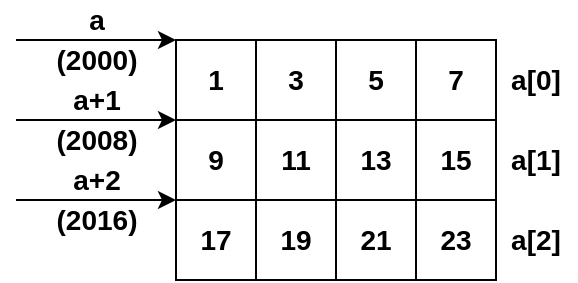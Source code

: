 <mxfile version="14.5.1" type="device"><diagram id="kE4PY5msQzAvJkcB7bM1" name="第 1 页"><mxGraphModel dx="1186" dy="672" grid="1" gridSize="10" guides="1" tooltips="1" connect="1" arrows="1" fold="1" page="1" pageScale="1" pageWidth="827" pageHeight="1169" math="0" shadow="0"><root><mxCell id="0"/><mxCell id="1" parent="0"/><mxCell id="hYh9A1tqdao-_Mzr1u9p-24" value="" style="endArrow=classic;html=1;entryX=0;entryY=0;entryDx=0;entryDy=0;" parent="1" edge="1"><mxGeometry width="50" height="50" relative="1" as="geometry"><mxPoint x="200" y="40" as="sourcePoint"/><mxPoint x="280.0" y="40" as="targetPoint"/></mxGeometry></mxCell><mxCell id="hYh9A1tqdao-_Mzr1u9p-25" value="&lt;span style=&quot;font-size: 14px&quot;&gt;&lt;b&gt;a&lt;/b&gt;&lt;/span&gt;" style="text;html=1;align=center;verticalAlign=middle;resizable=0;points=[];autosize=1;" parent="1" vertex="1"><mxGeometry x="230" y="20" width="20" height="20" as="geometry"/></mxCell><mxCell id="f9D2lOUM6K64jg8UBusP-1" value="&lt;b&gt;&lt;font style=&quot;font-size: 14px&quot;&gt;a[0]&lt;/font&gt;&lt;/b&gt;" style="text;html=1;strokeColor=none;fillColor=none;align=center;verticalAlign=middle;whiteSpace=wrap;rounded=0;" parent="1" vertex="1"><mxGeometry x="440" y="50" width="40" height="20" as="geometry"/></mxCell><mxCell id="f9D2lOUM6K64jg8UBusP-2" value="&lt;b&gt;&lt;font style=&quot;font-size: 14px&quot;&gt;a[1]&lt;/font&gt;&lt;/b&gt;" style="text;html=1;strokeColor=none;fillColor=none;align=center;verticalAlign=middle;whiteSpace=wrap;rounded=0;" parent="1" vertex="1"><mxGeometry x="440" y="90" width="40" height="20" as="geometry"/></mxCell><mxCell id="f9D2lOUM6K64jg8UBusP-3" value="&lt;b&gt;&lt;font style=&quot;font-size: 14px&quot;&gt;a[2]&lt;/font&gt;&lt;/b&gt;" style="text;html=1;strokeColor=none;fillColor=none;align=center;verticalAlign=middle;whiteSpace=wrap;rounded=0;" parent="1" vertex="1"><mxGeometry x="440" y="130" width="40" height="20" as="geometry"/></mxCell><mxCell id="PU_jxnVyfjEOXBHG7zyQ-1" value="" style="endArrow=classic;html=1;entryX=0;entryY=0;entryDx=0;entryDy=0;" edge="1" parent="1"><mxGeometry width="50" height="50" relative="1" as="geometry"><mxPoint x="200.0" y="80" as="sourcePoint"/><mxPoint x="280.0" y="80" as="targetPoint"/></mxGeometry></mxCell><mxCell id="PU_jxnVyfjEOXBHG7zyQ-2" value="" style="endArrow=classic;html=1;entryX=0;entryY=0;entryDx=0;entryDy=0;" edge="1" parent="1"><mxGeometry width="50" height="50" relative="1" as="geometry"><mxPoint x="200.0" y="120.0" as="sourcePoint"/><mxPoint x="280.0" y="120.0" as="targetPoint"/></mxGeometry></mxCell><mxCell id="PU_jxnVyfjEOXBHG7zyQ-3" value="&lt;span style=&quot;font-size: 14px&quot;&gt;&lt;b&gt;a+1&lt;/b&gt;&lt;/span&gt;" style="text;html=1;align=center;verticalAlign=middle;resizable=0;points=[];autosize=1;" vertex="1" parent="1"><mxGeometry x="220" y="60" width="40" height="20" as="geometry"/></mxCell><mxCell id="PU_jxnVyfjEOXBHG7zyQ-4" value="&lt;span style=&quot;font-size: 14px&quot;&gt;&lt;b&gt;a+2&lt;/b&gt;&lt;/span&gt;" style="text;html=1;align=center;verticalAlign=middle;resizable=0;points=[];autosize=1;" vertex="1" parent="1"><mxGeometry x="220" y="100" width="40" height="20" as="geometry"/></mxCell><mxCell id="PU_jxnVyfjEOXBHG7zyQ-5" value="&lt;b&gt;&lt;font style=&quot;font-size: 14px&quot;&gt;(2000)&lt;/font&gt;&lt;/b&gt;" style="text;html=1;align=center;verticalAlign=middle;resizable=0;points=[];autosize=1;" vertex="1" parent="1"><mxGeometry x="210" y="40" width="60" height="20" as="geometry"/></mxCell><mxCell id="PU_jxnVyfjEOXBHG7zyQ-6" value="&lt;b&gt;&lt;font style=&quot;font-size: 14px&quot;&gt;(2008)&lt;/font&gt;&lt;/b&gt;" style="text;html=1;align=center;verticalAlign=middle;resizable=0;points=[];autosize=1;" vertex="1" parent="1"><mxGeometry x="210" y="80" width="60" height="20" as="geometry"/></mxCell><mxCell id="PU_jxnVyfjEOXBHG7zyQ-8" value="&lt;b&gt;&lt;font style=&quot;font-size: 14px&quot;&gt;(2016)&lt;/font&gt;&lt;/b&gt;" style="text;html=1;align=center;verticalAlign=middle;resizable=0;points=[];autosize=1;" vertex="1" parent="1"><mxGeometry x="210" y="120" width="60" height="20" as="geometry"/></mxCell><mxCell id="PU_jxnVyfjEOXBHG7zyQ-9" value="&lt;b&gt;&lt;font style=&quot;font-size: 14px&quot;&gt;1&lt;/font&gt;&lt;/b&gt;" style="rounded=0;whiteSpace=wrap;html=1;" vertex="1" parent="1"><mxGeometry x="280" y="40" width="40" height="40" as="geometry"/></mxCell><mxCell id="PU_jxnVyfjEOXBHG7zyQ-10" value="&lt;b&gt;&lt;font style=&quot;font-size: 14px&quot;&gt;3&lt;/font&gt;&lt;/b&gt;" style="rounded=0;whiteSpace=wrap;html=1;" vertex="1" parent="1"><mxGeometry x="320" y="40" width="40" height="40" as="geometry"/></mxCell><mxCell id="PU_jxnVyfjEOXBHG7zyQ-11" value="&lt;b&gt;&lt;font style=&quot;font-size: 14px&quot;&gt;5&lt;/font&gt;&lt;/b&gt;" style="rounded=0;whiteSpace=wrap;html=1;" vertex="1" parent="1"><mxGeometry x="360" y="40" width="40" height="40" as="geometry"/></mxCell><mxCell id="PU_jxnVyfjEOXBHG7zyQ-12" value="&lt;b&gt;&lt;font style=&quot;font-size: 14px&quot;&gt;7&lt;/font&gt;&lt;/b&gt;" style="rounded=0;whiteSpace=wrap;html=1;" vertex="1" parent="1"><mxGeometry x="400" y="40" width="40" height="40" as="geometry"/></mxCell><mxCell id="PU_jxnVyfjEOXBHG7zyQ-13" value="&lt;b&gt;&lt;font style=&quot;font-size: 14px&quot;&gt;9&lt;/font&gt;&lt;/b&gt;" style="rounded=0;whiteSpace=wrap;html=1;" vertex="1" parent="1"><mxGeometry x="280" y="80" width="40" height="40" as="geometry"/></mxCell><mxCell id="PU_jxnVyfjEOXBHG7zyQ-14" value="&lt;b&gt;&lt;font style=&quot;font-size: 14px&quot;&gt;11&lt;/font&gt;&lt;/b&gt;" style="rounded=0;whiteSpace=wrap;html=1;" vertex="1" parent="1"><mxGeometry x="320" y="80" width="40" height="40" as="geometry"/></mxCell><mxCell id="PU_jxnVyfjEOXBHG7zyQ-15" value="&lt;b&gt;&lt;font style=&quot;font-size: 14px&quot;&gt;13&lt;/font&gt;&lt;/b&gt;" style="rounded=0;whiteSpace=wrap;html=1;" vertex="1" parent="1"><mxGeometry x="360" y="80" width="40" height="40" as="geometry"/></mxCell><mxCell id="PU_jxnVyfjEOXBHG7zyQ-16" value="&lt;b&gt;&lt;font style=&quot;font-size: 14px&quot;&gt;15&lt;/font&gt;&lt;/b&gt;" style="rounded=0;whiteSpace=wrap;html=1;" vertex="1" parent="1"><mxGeometry x="400" y="80" width="40" height="40" as="geometry"/></mxCell><mxCell id="PU_jxnVyfjEOXBHG7zyQ-17" value="&lt;b&gt;&lt;font style=&quot;font-size: 14px&quot;&gt;17&lt;/font&gt;&lt;/b&gt;" style="rounded=0;whiteSpace=wrap;html=1;" vertex="1" parent="1"><mxGeometry x="280" y="120" width="40" height="40" as="geometry"/></mxCell><mxCell id="PU_jxnVyfjEOXBHG7zyQ-18" value="&lt;b&gt;&lt;font style=&quot;font-size: 14px&quot;&gt;19&lt;/font&gt;&lt;/b&gt;" style="rounded=0;whiteSpace=wrap;html=1;" vertex="1" parent="1"><mxGeometry x="320" y="120" width="40" height="40" as="geometry"/></mxCell><mxCell id="PU_jxnVyfjEOXBHG7zyQ-19" value="&lt;span style=&quot;font-size: 14px&quot;&gt;&lt;b&gt;21&lt;/b&gt;&lt;/span&gt;" style="rounded=0;whiteSpace=wrap;html=1;" vertex="1" parent="1"><mxGeometry x="360" y="120" width="40" height="40" as="geometry"/></mxCell><mxCell id="PU_jxnVyfjEOXBHG7zyQ-20" value="&lt;b&gt;&lt;font style=&quot;font-size: 14px&quot;&gt;23&lt;/font&gt;&lt;/b&gt;" style="rounded=0;whiteSpace=wrap;html=1;" vertex="1" parent="1"><mxGeometry x="400" y="120" width="40" height="40" as="geometry"/></mxCell></root></mxGraphModel></diagram></mxfile>